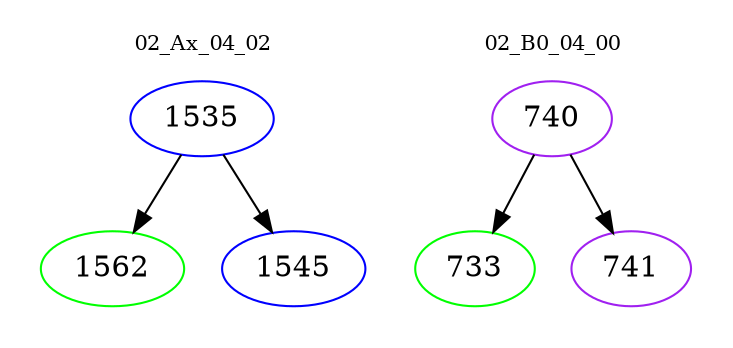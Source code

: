 digraph{
subgraph cluster_0 {
color = white
label = "02_Ax_04_02";
fontsize=10;
T0_1535 [label="1535", color="blue"]
T0_1535 -> T0_1562 [color="black"]
T0_1562 [label="1562", color="green"]
T0_1535 -> T0_1545 [color="black"]
T0_1545 [label="1545", color="blue"]
}
subgraph cluster_1 {
color = white
label = "02_B0_04_00";
fontsize=10;
T1_740 [label="740", color="purple"]
T1_740 -> T1_733 [color="black"]
T1_733 [label="733", color="green"]
T1_740 -> T1_741 [color="black"]
T1_741 [label="741", color="purple"]
}
}
